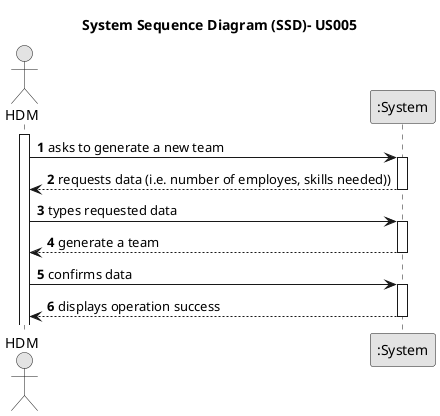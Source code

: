 @startuml
skinparam monochrome true
skinparam packageStyle rectangle
skinparam shadowing false

title System Sequence Diagram (SSD)- US005

autonumber

actor "HDM" as Employee
participant ":System" as System

activate Employee

    Employee -> System : asks to generate a new team
    activate System

        System --> Employee : requests data (i.e. number of employes, skills needed))
    deactivate System

    Employee -> System : types requested data
    activate System

        System --> Employee : generate a team
    deactivate System

    Employee -> System : confirms data
    activate System



        System --> Employee : displays operation success
    deactivate System

@enduml